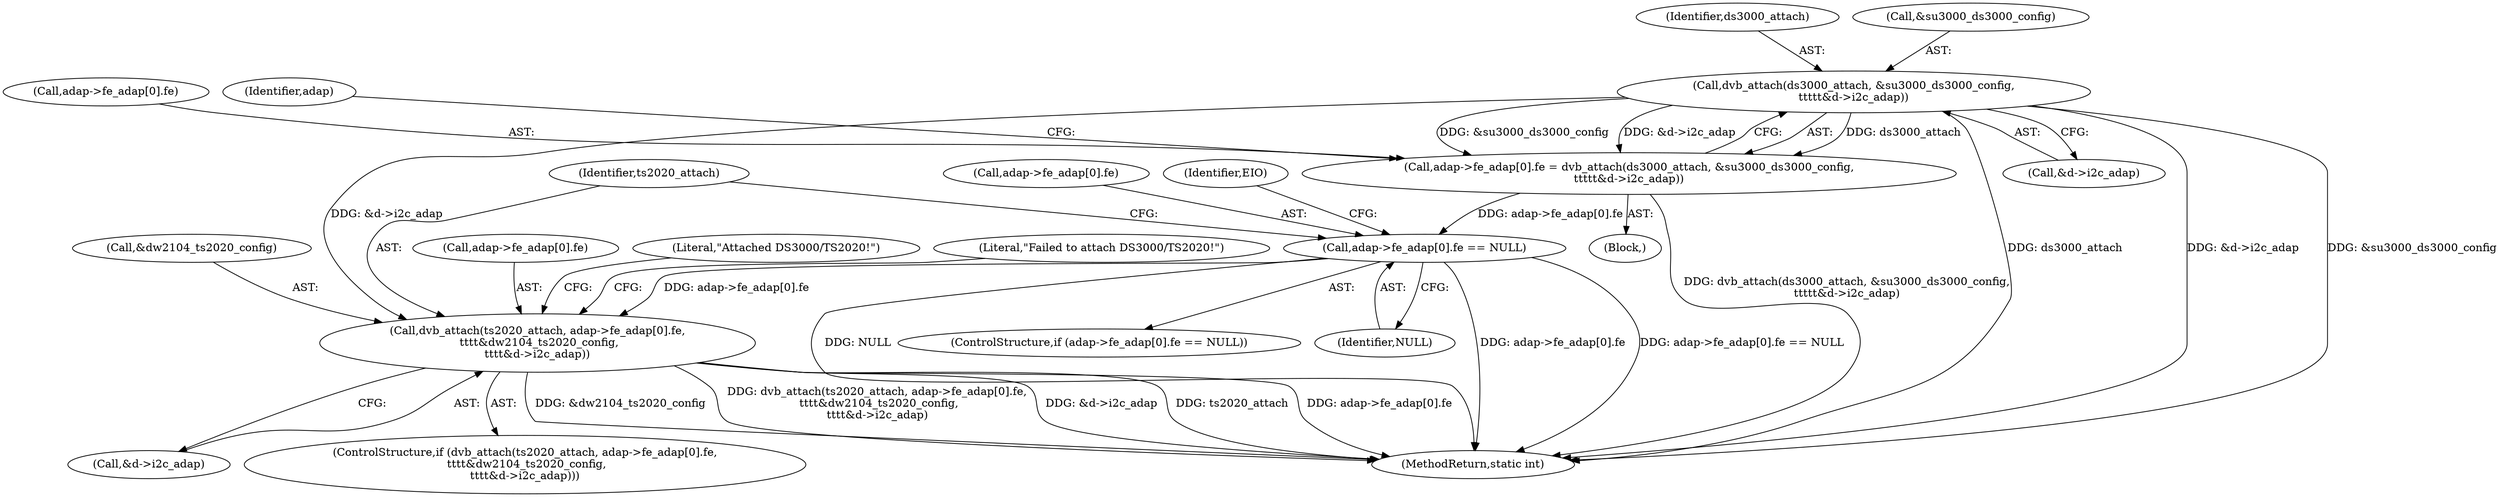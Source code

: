 digraph "0_linux_606142af57dad981b78707234cfbd15f9f7b7125_0@pointer" {
"1000306" [label="(Call,dvb_attach(ds3000_attach, &su3000_ds3000_config,\n\t\t\t\t\t&d->i2c_adap))"];
"1000298" [label="(Call,adap->fe_adap[0].fe = dvb_attach(ds3000_attach, &su3000_ds3000_config,\n\t\t\t\t\t&d->i2c_adap))"];
"1000315" [label="(Call,adap->fe_adap[0].fe == NULL)"];
"1000328" [label="(Call,dvb_attach(ts2020_attach, adap->fe_adap[0].fe,\n \t\t\t\t&dw2104_ts2020_config,\n\t\t\t\t&d->i2c_adap))"];
"1000307" [label="(Identifier,ds3000_attach)"];
"1000326" [label="(Identifier,EIO)"];
"1000102" [label="(Block,)"];
"1000308" [label="(Call,&su3000_ds3000_config)"];
"1000315" [label="(Call,adap->fe_adap[0].fe == NULL)"];
"1000299" [label="(Call,adap->fe_adap[0].fe)"];
"1000298" [label="(Call,adap->fe_adap[0].fe = dvb_attach(ds3000_attach, &su3000_ds3000_config,\n\t\t\t\t\t&d->i2c_adap))"];
"1000319" [label="(Identifier,adap)"];
"1000328" [label="(Call,dvb_attach(ts2020_attach, adap->fe_adap[0].fe,\n \t\t\t\t&dw2104_ts2020_config,\n\t\t\t\t&d->i2c_adap))"];
"1000323" [label="(Identifier,NULL)"];
"1000345" [label="(Literal,\"Attached DS3000/TS2020!\")"];
"1000306" [label="(Call,dvb_attach(ds3000_attach, &su3000_ds3000_config,\n\t\t\t\t\t&d->i2c_adap))"];
"1000349" [label="(Literal,\"Failed to attach DS3000/TS2020!\")"];
"1000339" [label="(Call,&d->i2c_adap)"];
"1000310" [label="(Call,&d->i2c_adap)"];
"1000353" [label="(MethodReturn,static int)"];
"1000337" [label="(Call,&dw2104_ts2020_config)"];
"1000330" [label="(Call,adap->fe_adap[0].fe)"];
"1000316" [label="(Call,adap->fe_adap[0].fe)"];
"1000329" [label="(Identifier,ts2020_attach)"];
"1000314" [label="(ControlStructure,if (adap->fe_adap[0].fe == NULL))"];
"1000327" [label="(ControlStructure,if (dvb_attach(ts2020_attach, adap->fe_adap[0].fe,\n \t\t\t\t&dw2104_ts2020_config,\n\t\t\t\t&d->i2c_adap)))"];
"1000306" -> "1000298"  [label="AST: "];
"1000306" -> "1000310"  [label="CFG: "];
"1000307" -> "1000306"  [label="AST: "];
"1000308" -> "1000306"  [label="AST: "];
"1000310" -> "1000306"  [label="AST: "];
"1000298" -> "1000306"  [label="CFG: "];
"1000306" -> "1000353"  [label="DDG: ds3000_attach"];
"1000306" -> "1000353"  [label="DDG: &d->i2c_adap"];
"1000306" -> "1000353"  [label="DDG: &su3000_ds3000_config"];
"1000306" -> "1000298"  [label="DDG: ds3000_attach"];
"1000306" -> "1000298"  [label="DDG: &su3000_ds3000_config"];
"1000306" -> "1000298"  [label="DDG: &d->i2c_adap"];
"1000306" -> "1000328"  [label="DDG: &d->i2c_adap"];
"1000298" -> "1000102"  [label="AST: "];
"1000299" -> "1000298"  [label="AST: "];
"1000319" -> "1000298"  [label="CFG: "];
"1000298" -> "1000353"  [label="DDG: dvb_attach(ds3000_attach, &su3000_ds3000_config,\n\t\t\t\t\t&d->i2c_adap)"];
"1000298" -> "1000315"  [label="DDG: adap->fe_adap[0].fe"];
"1000315" -> "1000314"  [label="AST: "];
"1000315" -> "1000323"  [label="CFG: "];
"1000316" -> "1000315"  [label="AST: "];
"1000323" -> "1000315"  [label="AST: "];
"1000326" -> "1000315"  [label="CFG: "];
"1000329" -> "1000315"  [label="CFG: "];
"1000315" -> "1000353"  [label="DDG: adap->fe_adap[0].fe"];
"1000315" -> "1000353"  [label="DDG: adap->fe_adap[0].fe == NULL"];
"1000315" -> "1000353"  [label="DDG: NULL"];
"1000315" -> "1000328"  [label="DDG: adap->fe_adap[0].fe"];
"1000328" -> "1000327"  [label="AST: "];
"1000328" -> "1000339"  [label="CFG: "];
"1000329" -> "1000328"  [label="AST: "];
"1000330" -> "1000328"  [label="AST: "];
"1000337" -> "1000328"  [label="AST: "];
"1000339" -> "1000328"  [label="AST: "];
"1000345" -> "1000328"  [label="CFG: "];
"1000349" -> "1000328"  [label="CFG: "];
"1000328" -> "1000353"  [label="DDG: dvb_attach(ts2020_attach, adap->fe_adap[0].fe,\n \t\t\t\t&dw2104_ts2020_config,\n\t\t\t\t&d->i2c_adap)"];
"1000328" -> "1000353"  [label="DDG: &d->i2c_adap"];
"1000328" -> "1000353"  [label="DDG: ts2020_attach"];
"1000328" -> "1000353"  [label="DDG: adap->fe_adap[0].fe"];
"1000328" -> "1000353"  [label="DDG: &dw2104_ts2020_config"];
}
